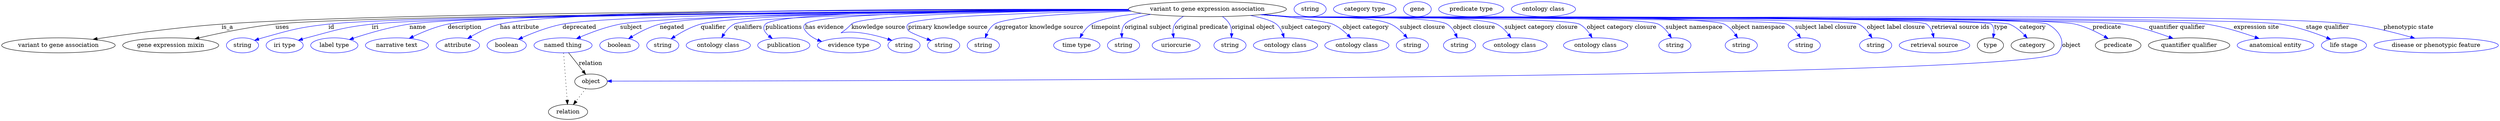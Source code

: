 digraph {
	graph [bb="0,0,5975.7,283"];
	node [label="\N"];
	"variant to gene expression association"	[height=0.5,
		label="variant to gene expression association",
		pos="2883.8,265",
		width=5.2537];
	"variant to gene association"	[height=0.5,
		pos="135.84,178",
		width=3.7733];
	"variant to gene expression association" -> "variant to gene association"	[label=is_a,
		lp="540.84,221.5",
		pos="e,218.71,192.34 2694.7,263.94 2212.7,263.33 946.53,258.86 526.84,229 424.39,221.71 307.68,205.78 228.64,193.85"];
	"gene expression mixin"	[height=0.5,
		pos="404.84,178",
		width=3.1955];
	"variant to gene expression association" -> "gene expression mixin"	[label=uses,
		lp="671.34,221.5",
		pos="e,462.47,193.63 2695.6,263.01 2194.9,260.08 854.47,250.35 654.84,229 592.46,222.33 522.52,207.72 472.51,196"];
	id	[color=blue,
		height=0.5,
		label=string,
		pos="575.84,178",
		width=1.0652];
	"variant to gene expression association" -> id	[color=blue,
		label=id,
		lp="788.84,221.5",
		pos="e,604.83,189.97 2696,262.9 2215.9,259.82 968.64,249.87 781.84,229 710.54,221.03 692.92,215.35 623.84,196 620.73,195.13 617.53,194.16 \
614.34,193.14",
		style=solid];
	iri	[color=blue,
		height=0.5,
		label="iri type",
		pos="676.84,178",
		width=1.2277];
	"variant to gene expression association" -> iri	[color=blue,
		label=iri,
		lp="893.84,221.5",
		pos="e,709.76,190.13 2696,262.75 2233.2,259.39 1062.2,249.01 885.84,229 815.42,221.01 798.33,214.18 729.84,196 726.47,195.11 722.99,194.12 \
719.51,193.1",
		style=solid];
	name	[color=blue,
		height=0.5,
		label="label type",
		pos="795.84,178",
		width=1.5707];
	"variant to gene expression association" -> name	[color=blue,
		label=name,
		lp="994.84,221.5",
		pos="e,831.93,192.01 2695.3,263.26 2246.9,261.12 1141.5,253.4 974.84,229 928.58,222.23 877.35,207.11 841.59,195.26",
		style=solid];
	description	[color=blue,
		height=0.5,
		label="narrative text",
		pos="945.84,178",
		width=2.0943];
	"variant to gene expression association" -> description	[color=blue,
		label=description,
		lp="1106.3,221.5",
		pos="e,974.92,194.77 2694.5,264.36 2261,264.61 1221.7,261.73 1065.8,229 1037.3,223.01 1007,210.33 983.99,199.24",
		style=solid];
	"has attribute"	[color=blue,
		height=0.5,
		label=attribute,
		pos="1090.8,178",
		width=1.4443];
	"variant to gene expression association" -> "has attribute"	[color=blue,
		label="has attribute",
		lp="1236.8,221.5",
		pos="e,1113.7,194.27 2696.4,262.36 2270.6,258.32 1261.8,246.92 1189.8,229 1165.9,223.04 1141.2,210.53 1122.4,199.52",
		style=solid];
	deprecated	[color=blue,
		height=0.5,
		label=boolean,
		pos="1207.8,178",
		width=1.2999];
	"variant to gene expression association" -> deprecated	[color=blue,
		label=deprecated,
		lp="1380.3,221.5",
		pos="e,1235.4,192.58 2695.5,263.3 2312.8,261.35 1469.4,254.23 1339.8,229 1306.6,222.52 1270.7,208.44 1244.8,196.87",
		style=solid];
	subject	[color=blue,
		height=0.5,
		label="named thing",
		pos="1341.8,178",
		width=1.9318];
	"variant to gene expression association" -> subject	[color=blue,
		label=subject,
		lp="1503.8,221.5",
		pos="e,1373.7,194.1 2696.2,262.74 2340.7,259.84 1594.1,251.19 1477.8,229 1444.9,222.72 1409.5,209.45 1383,198.15",
		style=solid];
	negated	[color=blue,
		height=0.5,
		label=boolean,
		pos="1475.8,178",
		width=1.2999];
	"variant to gene expression association" -> negated	[color=blue,
		label=negated,
		lp="1600.8,221.5",
		pos="e,1497.5,193.98 2695.1,263.66 2357.9,262.36 1677.3,256.32 1571.8,229 1548.6,222.98 1524.7,210.52 1506.5,199.55",
		style=solid];
	qualifier	[color=blue,
		height=0.5,
		label=string,
		pos="1578.8,178",
		width=1.0652];
	"variant to gene expression association" -> qualifier	[color=blue,
		label=qualifier,
		lp="1699.8,221.5",
		pos="e,1598.6,193.49 2695.1,263.42 2378.6,261.73 1765.7,255.08 1669.8,229 1647.3,222.87 1624.3,210.16 1607.1,199.09",
		style=solid];
	qualifiers	[color=blue,
		height=0.5,
		label="ontology class",
		pos="1711.8,178",
		width=2.1304];
	"variant to gene expression association" -> qualifiers	[color=blue,
		label=qualifiers,
		lp="1783.3,221.5",
		pos="e,1719.8,196.19 2696.6,262.41 2385.2,259.17 1791.1,250.24 1749.8,229 1739.6,223.7 1731.3,214.21 1725.1,204.9",
		style=solid];
	publications	[color=blue,
		height=0.5,
		label=publication,
		pos="1868.8,178",
		width=1.7332];
	"variant to gene expression association" -> publications	[color=blue,
		label=publications,
		lp="1868.8,221.5",
		pos="e,1841.7,194.21 2694.8,264.47 2398.3,264.27 1854.5,259.69 1824.8,229 1816,219.91 1822.8,209.45 1833.4,200.46",
		style=solid];
	"has evidence"	[color=blue,
		height=0.5,
		label="evidence type",
		pos="2024.8,178",
		width=2.0943];
	"variant to gene expression association" -> "has evidence"	[color=blue,
		label="has evidence",
		lp="1966.3,221.5",
		pos="e,1959.9,187.16 2695.1,263.79 2422,262.54 1946.3,256.42 1919.8,229 1915.2,224.2 1915.9,219.41 1919.8,214 1927.5,203.38 1938.5,195.93 \
1950.6,190.72",
		style=solid];
	"knowledge source"	[color=blue,
		height=0.5,
		label=string,
		pos="2156.8,178",
		width=1.0652];
	"variant to gene expression association" -> "knowledge source"	[color=blue,
		label="knowledge source",
		lp="2095.3,221.5",
		pos="e,2127.8,189.87 2696,262.81 2451.8,260.32 2053.5,252.63 2030.8,229 1988.2,184.59 1991.9,230.09 2108.8,196 2111.9,195.1 2115.1,194.11 \
2118.3,193.07",
		style=solid];
	"primary knowledge source"	[color=blue,
		height=0.5,
		label=string,
		pos="2251.8,178",
		width=1.0652];
	"variant to gene expression association" -> "primary knowledge source"	[color=blue,
		label="primary knowledge source",
		lp="2261.8,221.5",
		pos="e,2221.9,189.48 2698.4,261.24 2492.1,257.22 2185,248.08 2166.8,229 2162.2,224.17 2163.1,219.54 2166.8,214 2169.7,209.69 2191.6,200.72 \
2212.5,192.94",
		style=solid];
	"aggregator knowledge source"	[color=blue,
		height=0.5,
		label=string,
		pos="2346.8,178",
		width=1.0652];
	"variant to gene expression association" -> "aggregator knowledge source"	[color=blue,
		label="aggregator knowledge source",
		lp="2480.3,221.5",
		pos="e,2351.3,195.89 2701.8,260.03 2566.7,255.65 2401.4,246.73 2373.8,229 2365.3,223.51 2359.3,214.36 2355.1,205.39",
		style=solid];
	timepoint	[color=blue,
		height=0.5,
		label="time type",
		pos="2570.8,178",
		width=1.5346];
	"variant to gene expression association" -> timepoint	[color=blue,
		label=timepoint,
		lp="2640.8,221.5",
		pos="e,2578.3,196.26 2725.8,255.11 2675.3,249.93 2627,241.78 2605.8,229 2596.4,223.34 2588.9,214.08 2583.3,205.06",
		style=solid];
	"original subject"	[color=blue,
		height=0.5,
		label=string,
		pos="2682.8,178",
		width=1.0652];
	"variant to gene expression association" -> "original subject"	[color=blue,
		label="original subject",
		lp="2741.8,221.5",
		pos="e,2679,196.32 2748,252.47 2719.7,247.3 2695.5,239.82 2685.8,229 2680.4,222.88 2678.5,214.5 2678.4,206.34",
		style=solid];
	"original predicate"	[color=blue,
		height=0.5,
		label=uriorcurie,
		pos="2808.8,178",
		width=1.5887];
	"variant to gene expression association" -> "original predicate"	[color=blue,
		label="original predicate",
		lp="2869.3,221.5",
		pos="e,2803,196.05 2826.3,247.7 2818.2,242.96 2810.9,236.85 2805.8,229 2801.5,222.3 2800.7,213.98 2801.4,206.06",
		style=solid];
	"original object"	[color=blue,
		height=0.5,
		label=string,
		pos="2937.8,178",
		width=1.0652];
	"variant to gene expression association" -> "original object"	[color=blue,
		label="original object",
		lp="2993.3,221.5",
		pos="e,2941.3,196.23 2919.6,247.31 2926.5,242.41 2932.8,236.34 2936.8,229 2940.6,222.2 2941.8,214.06 2941.9,206.33",
		style=solid];
	"subject category"	[color=blue,
		height=0.5,
		label="ontology class",
		pos="3070.8,178",
		width=2.1304];
	"variant to gene expression association" -> "subject category"	[color=blue,
		label="subject category",
		lp="3120.3,221.5",
		pos="e,3067.5,196.3 2986.9,249.86 3013.9,244.48 3038.3,237.54 3048.8,229 3056,223.15 3060.9,214.48 3064.3,205.99",
		style=solid];
	"object category"	[color=blue,
		height=0.5,
		label="ontology class",
		pos="3241.8,178",
		width=2.1304];
	"variant to gene expression association" -> "object category"	[color=blue,
		label="object category",
		lp="3263.3,221.5",
		pos="e,3227.4,195.88 3016.5,252.14 3089.3,244.98 3168.1,235.93 3183.8,229 3197.4,223.04 3210.2,212.77 3220.3,203.09",
		style=solid];
	"subject closure"	[color=blue,
		height=0.5,
		label=string,
		pos="3374.8,178",
		width=1.0652];
	"variant to gene expression association" -> "subject closure"	[color=blue,
		label="subject closure",
		lp="3399.3,221.5",
		pos="e,3362.7,195.6 3018,252.28 3039.4,250.47 3061.2,248.66 3081.8,247 3135.4,242.7 3273.8,250.91 3322.8,229 3335.7,223.28 3347.2,212.98 \
3356.2,203.22",
		style=solid];
	"object closure"	[color=blue,
		height=0.5,
		label=string,
		pos="3487.8,178",
		width=1.0652];
	"variant to gene expression association" -> "object closure"	[color=blue,
		label="object closure",
		lp="3522.8,221.5",
		pos="e,3482.4,196.01 3015.1,252.03 3037.3,250.2 3060.2,248.44 3081.8,247 3123.6,244.21 3421.9,250.47 3457.8,229 3466.9,223.6 3473.5,214.35 \
3478.2,205.26",
		style=solid];
	"subject category closure"	[color=blue,
		height=0.5,
		label="ontology class",
		pos="3620.8,178",
		width=2.1304];
	"variant to gene expression association" -> "subject category closure"	[color=blue,
		label="subject category closure",
		lp="3683.3,221.5",
		pos="e,3610.9,196.22 3014,251.91 3036.6,250.07 3059.9,248.34 3081.8,247 3136.8,243.64 3527.1,252.58 3576.8,229 3588.2,223.64 3597.8,213.86 \
3605.1,204.37",
		style=solid];
	"object category closure"	[color=blue,
		height=0.5,
		label="ontology class",
		pos="3813.8,178",
		width=2.1304];
	"variant to gene expression association" -> "object category closure"	[color=blue,
		label="object category closure",
		lp="3876.3,221.5",
		pos="e,3805.5,196.22 3012.9,251.8 3035.8,249.95 3059.5,248.25 3081.8,247 3120.3,244.85 3740.5,246.34 3774.8,229 3785.3,223.74 3793.7,\
214.25 3800.1,204.94",
		style=solid];
	"subject namespace"	[color=blue,
		height=0.5,
		label=string,
		pos="4003.8,178",
		width=1.0652];
	"variant to gene expression association" -> "subject namespace"	[color=blue,
		label="subject namespace",
		lp="4049.8,221.5",
		pos="e,3995.5,195.76 3012.1,251.76 3035.3,249.9 3059.3,248.2 3081.8,247 3130.8,244.4 3919.9,250.68 3963.8,229 3974.7,223.65 3983.5,213.83 \
3990.1,204.3",
		style=solid];
	"object namespace"	[color=blue,
		height=0.5,
		label=string,
		pos="4162.8,178",
		width=1.0652];
	"variant to gene expression association" -> "object namespace"	[color=blue,
		label="object namespace",
		lp="4203.8,221.5",
		pos="e,4154.2,195.78 3011.8,251.72 3035.1,249.86 3059.2,248.17 3081.8,247 3139.5,244.03 4069.8,254.17 4121.8,229 4132.8,223.68 4141.9,\
213.87 4148.6,204.33",
		style=solid];
	"subject label closure"	[color=blue,
		height=0.5,
		label=string,
		pos="4313.8,178",
		width=1.0652];
	"variant to gene expression association" -> "subject label closure"	[color=blue,
		label="subject label closure",
		lp="4365.8,221.5",
		pos="e,4304.9,195.8 3011.6,251.7 3034.9,249.83 3059.1,248.15 3081.8,247 3114.9,245.33 4242,243.19 4271.8,229 4283,223.71 4292.2,213.9 \
4299.2,204.35",
		style=solid];
	"object label closure"	[color=blue,
		height=0.5,
		label=string,
		pos="4484.8,178",
		width=1.0652];
	"variant to gene expression association" -> "object label closure"	[color=blue,
		label="object label closure",
		lp="4533.3,221.5",
		pos="e,4476.2,195.8 3011.3,251.69 3034.7,249.81 3059,248.13 3081.8,247 3119.6,245.13 4409.7,245.41 4443.8,229 4454.8,223.71 4463.9,213.89 \
4470.7,204.35",
		style=solid];
	"retrieval source ids"	[color=blue,
		height=0.5,
		label="retrieval source",
		pos="4625.8,178",
		width=2.347];
	"variant to gene expression association" -> "retrieval source ids"	[color=blue,
		label="retrieval source ids",
		lp="4688.3,221.5",
		pos="e,4624.1,196.4 3011.3,251.66 3034.7,249.79 3059,248.11 3081.8,247 3124.2,244.94 4572.1,253.26 4606.8,229 4614.4,223.73 4618.9,215.03 \
4621.7,206.36",
		style=solid];
	type	[height=0.5,
		pos="4759.8,178",
		width=0.86659];
	"variant to gene expression association" -> type	[color=blue,
		label=type,
		lp="4784.8,221.5",
		pos="e,4766.1,195.64 3011,251.66 3034.5,249.78 3058.9,248.11 3081.8,247 3105.1,245.88 4745.4,245.59 4761.8,229 4767.8,222.94 4768.9,214.18 \
4768,205.68",
		style=solid];
	category	[height=0.5,
		pos="4860.8,178",
		width=1.4263];
	"variant to gene expression association" -> category	[color=blue,
		label=category,
		lp="4861.3,221.5",
		pos="e,4848.1,195.44 3011,251.66 3034.5,249.78 3058.9,248.1 3081.8,247 3129.6,244.7 4760.2,246.29 4804.8,229 4818.8,223.6 4831.5,212.99 \
4841.2,202.93",
		style=solid];
	object	[height=0.5,
		pos="1408.8,91",
		width=1.0832];
	"variant to gene expression association" -> object	[color=blue,
		label=object,
		lp="4953.8,178",
		pos="e,1447.8,91.998 3011,251.65 3034.5,249.77 3058.9,248.1 3081.8,247 3132.2,244.59 4852,252.1 4896.8,229 4925.7,214.12 4943.6,183.18 \
4920.8,160 4857.3,95.253 1877.8,92.121 1457.8,92.001",
		style=solid];
	predicate	[height=0.5,
		pos="5064.8,178",
		width=1.5165];
	"variant to gene expression association" -> predicate	[color=blue,
		label=predicate,
		lp="5037.8,221.5",
		pos="e,5041,194.35 3011,251.64 3034.5,249.76 3058.9,248.09 3081.8,247 3186.2,242.03 4860.2,252.89 4961.8,229 4986.7,223.15 5012.6,210.56 \
5032.2,199.47",
		style=solid];
	"quantifier qualifier"	[height=0.5,
		pos="5234.8,178",
		width=2.7081];
	"variant to gene expression association" -> "quantifier qualifier"	[color=blue,
		label="quantifier qualifier",
		lp="5205.8,221.5",
		pos="e,5196.4,194.62 3010.8,251.65 3034.4,249.77 3058.8,248.09 3081.8,247 3192.5,241.76 4966.4,246.31 5075.8,229 5114,222.96 5155.6,209.62 \
5186.7,198.23",
		style=solid];
	"expression site"	[color=blue,
		height=0.5,
		label="anatomical entity",
		pos="5441.8,178",
		width=2.5456];
	"variant to gene expression association" -> "expression site"	[color=blue,
		label="expression site",
		lp="5396.3,221.5",
		pos="e,5402.6,194.38 3010.8,251.64 3034.4,249.75 3058.8,248.08 3081.8,247 3203.7,241.28 5156.3,247.37 5276.8,229 5316.8,222.91 5360.5,\
209.33 5392.9,197.86",
		style=solid];
	"stage qualifier"	[color=blue,
		height=0.5,
		label="life stage",
		pos="5605.8,178",
		width=1.4985];
	"variant to gene expression association" -> "stage qualifier"	[color=blue,
		label="stage qualifier",
		lp="5566.3,221.5",
		pos="e,5574.2,192.71 3010.8,251.62 3034.4,249.74 3058.8,248.07 3081.8,247 3213.5,240.86 5324.8,250.48 5454.8,229 5493,222.69 5534.7,208.31 \
5564.5,196.58",
		style=solid];
	"phenotypic state"	[color=blue,
		height=0.5,
		label="disease or phenotypic feature",
		pos="5826.8,178",
		width=4.1344];
	"variant to gene expression association" -> "phenotypic state"	[color=blue,
		label="phenotypic state",
		lp="5760.8,221.5",
		pos="e,5775.6,195 3010.8,251.61 3034.4,249.73 3058.8,248.07 3081.8,247 3363.8,233.92 5341.7,263.67 5621.8,229 5671,222.91 5725.5,209.28 \
5765.9,197.79",
		style=solid];
	subject -> object	[label=relation,
		lp="1407.8,134.5",
		pos="e,1396.1,108.18 1355.1,160.21 1364.9,147.71 1378.5,130.45 1389.6,116.43"];
	relation	[height=0.5,
		pos="1353.8,18",
		width=1.2999];
	subject -> relation	[pos="e,1352.5,36.188 1343.1,159.79 1345.2,132.48 1349.3,78.994 1351.8,46.38",
		style=dotted];
	association_type	[color=blue,
		height=0.5,
		label=string,
		pos="3128.8,265",
		width=1.0652];
	association_category	[color=blue,
		height=0.5,
		label="category type",
		pos="3259.8,265",
		width=2.0762];
	object -> relation	[pos="e,1366.7,35.54 1396.4,73.889 1389.4,64.939 1380.7,53.617 1372.9,43.584",
		style=dotted];
	"variant to gene association_object"	[color=blue,
		height=0.5,
		label=gene,
		pos="3385.8,265",
		width=0.92075];
	"variant to gene expression association_predicate"	[color=blue,
		height=0.5,
		label="predicate type",
		pos="3514.8,265",
		width=2.1665];
	"gene expression mixin_quantifier qualifier"	[color=blue,
		height=0.5,
		label="ontology class",
		pos="3687.8,265",
		width=2.1304];
}
